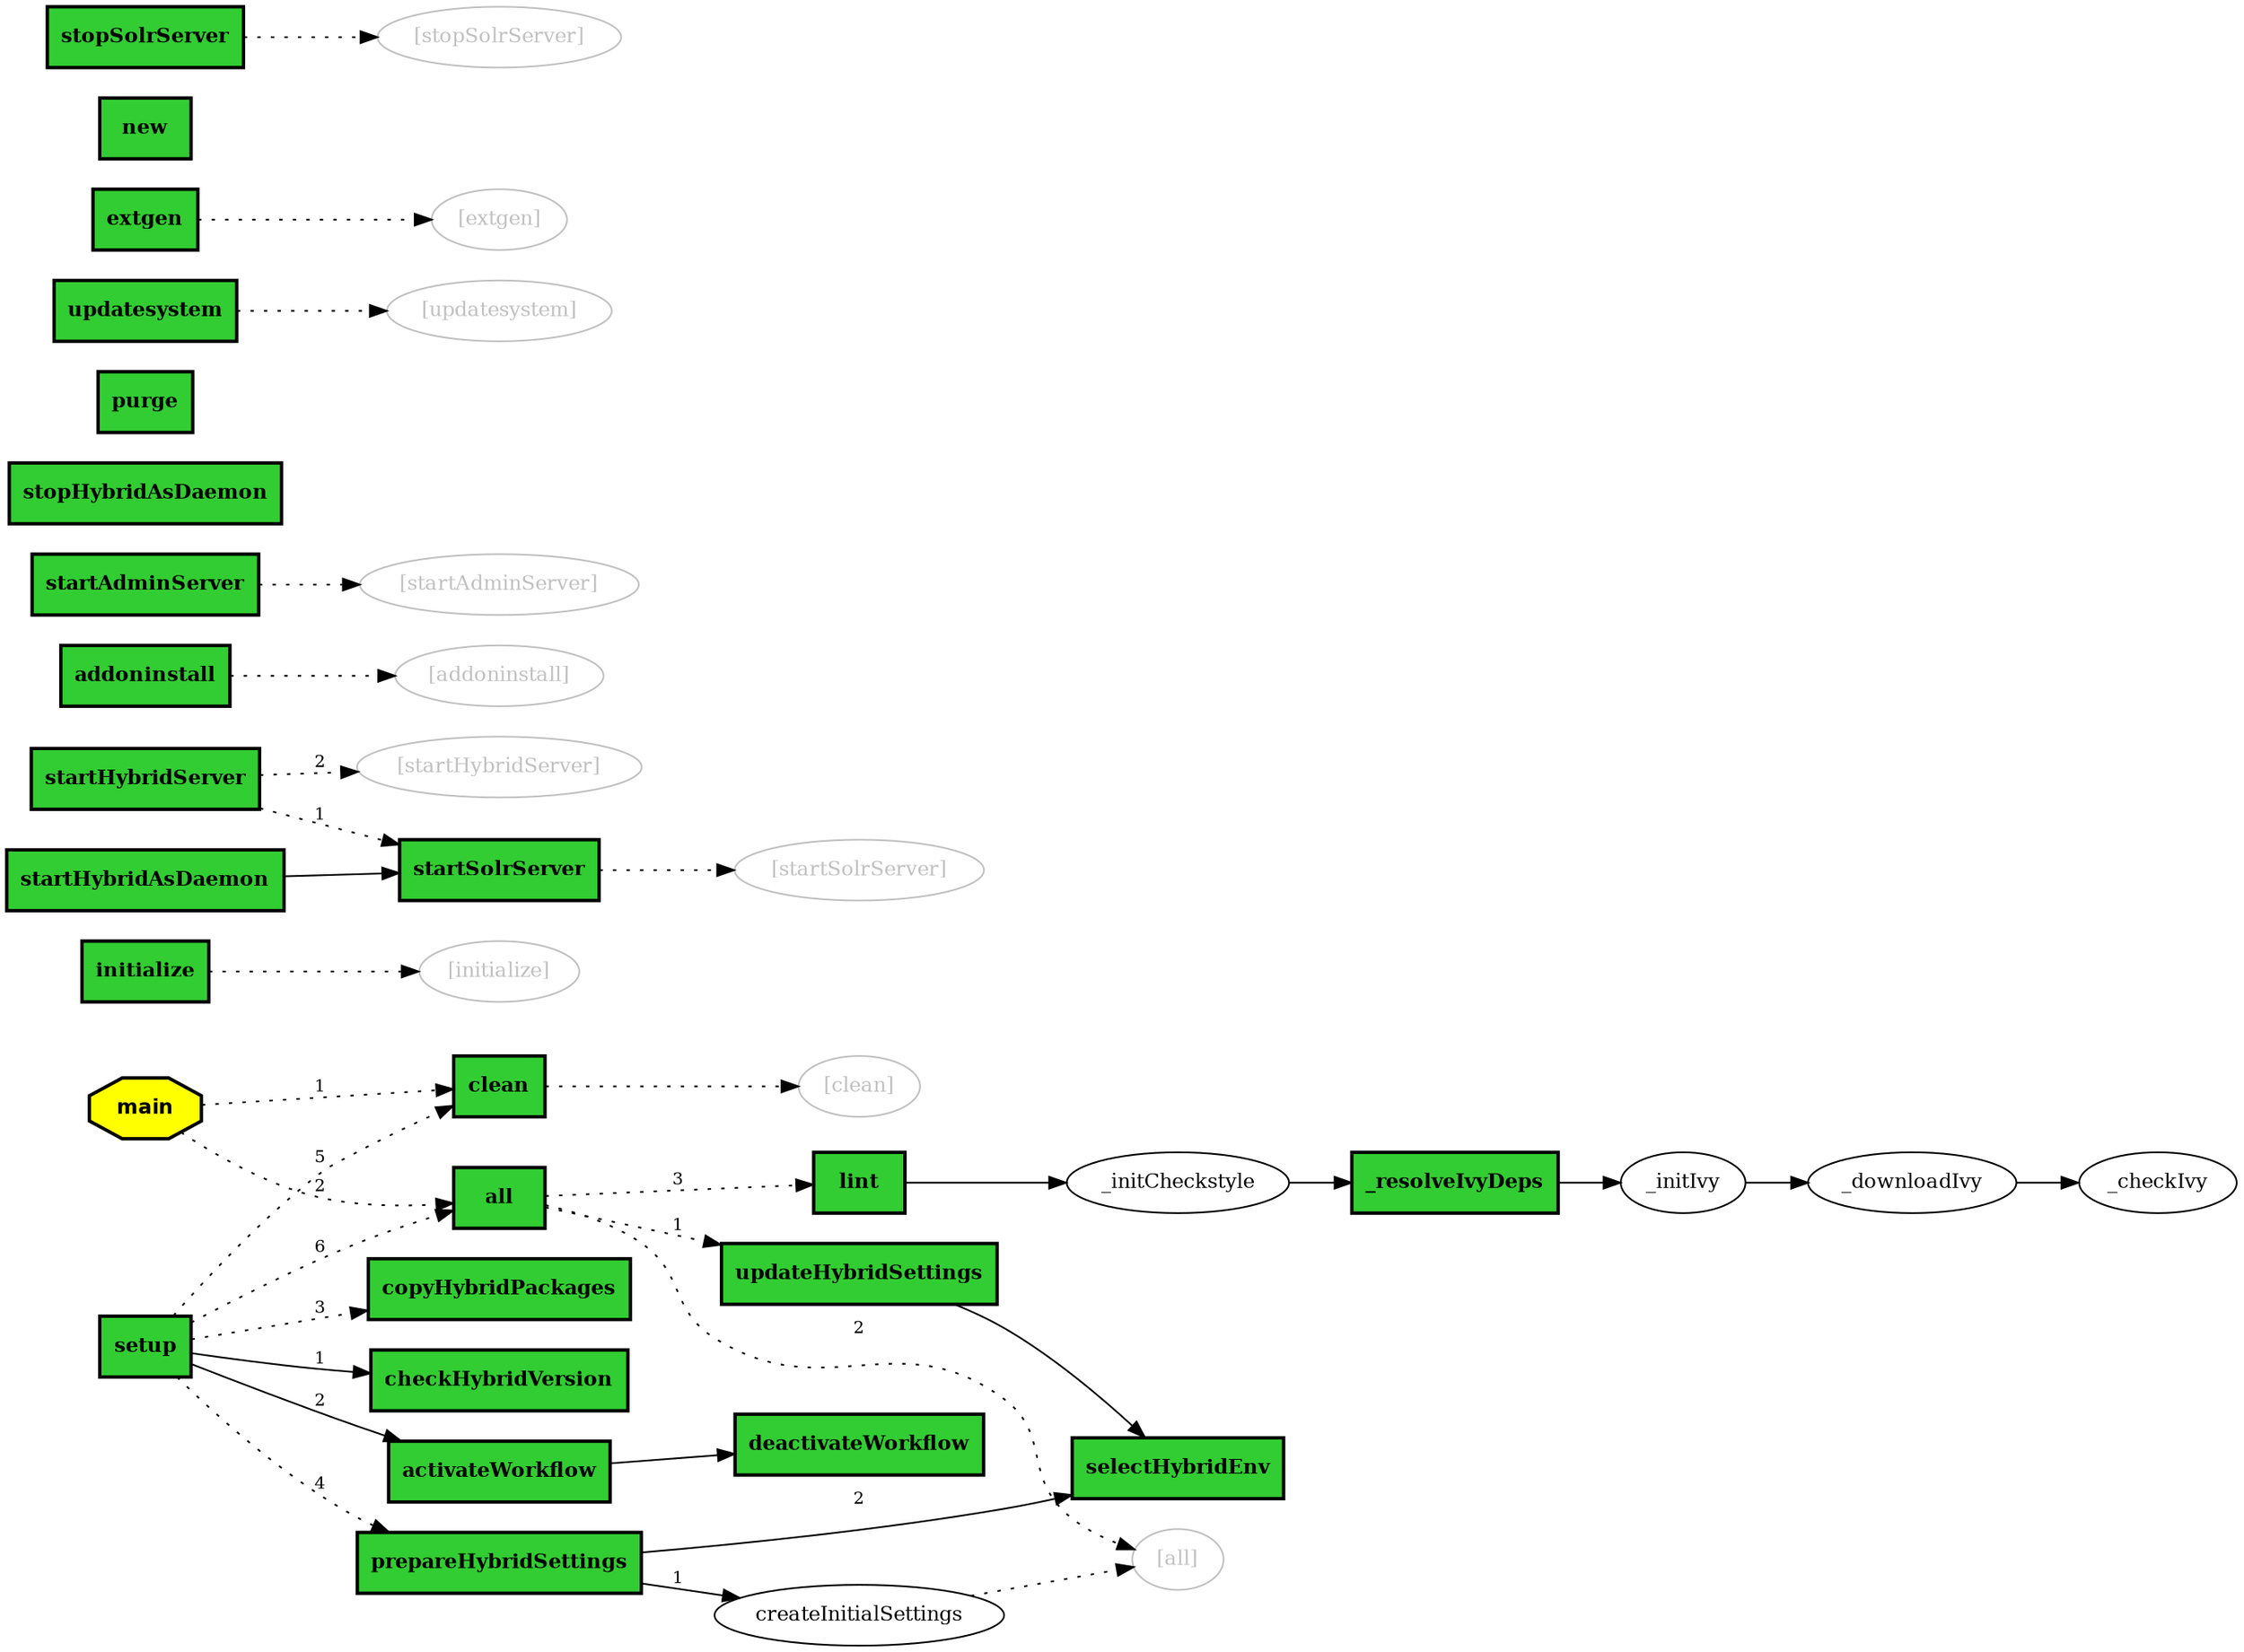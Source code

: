 digraph "EPMHBRS" {
graph [rankdir="LR"];
node [fontsize="12"];
edge [fontsize="10"];
"main" [shape=octagon,fillcolor="yellow",style="filled,bold",fontname="Helvetica-Bold",comment="synonyms to ${platform} clean all"];
"main" -> "clean" [label="1", fontsize="10",style="dotted"];
"main" -> "all" [label="2", fontsize="10",style="dotted"];

"initialize" [shape=box,fillcolor="limegreen",style="filled,bold",fontname="Times-Bold",comment="${platform} initialize"];
"initialize" -> "[initialize]" [fontsize="10",style="dotted"];

"updateHybridSettings" [shape=box,fillcolor="limegreen",style="filled,bold",fontname="Times-Bold",comment="update Hybrid environmental settings"];
"updateHybridSettings" -> "selectHybridEnv";

"all" [shape=box,fillcolor="limegreen",style="filled,bold",fontname="Times-Bold",comment="${platform} all"];
"all" -> "updateHybridSettings" [label="1", fontsize="10",style="dotted"];
"all" -> "[all]" [label="2", fontsize="10",style="dotted"];
"all" -> "lint" [label="3", fontsize="10",style="dotted"];

"lint" [shape=box,fillcolor="limegreen",style="filled,bold",fontname="Times-Bold",comment="Generates a report of code convention violations."];
"lint" -> "_initCheckstyle";

"startHybridServer" [shape=box,fillcolor="limegreen",style="filled,bold",fontname="Times-Bold",comment="${platform} startHybridServer"];
"startHybridServer" -> "startSolrServer" [label="1", fontsize="10",style="dotted"];
"startHybridServer" -> "[startHybridServer]" [label="2", fontsize="10",style="dotted"];

"_initIvy"
"_initIvy" -> "_downloadIvy";

"deactivateWorkflow" [shape=box,fillcolor="limegreen",style="filled,bold",fontname="Times-Bold",comment="deactivate GIT workflow"];

"_checkIvy"

"addoninstall" [shape=box,fillcolor="limegreen",style="filled,bold",fontname="Times-Bold",comment="${platform} addoninstall"];
"addoninstall" -> "[addoninstall]" [fontsize="10",style="dotted"];

"_initCheckstyle"
"_initCheckstyle" -> "_resolveIvyDeps";

"startAdminServer" [shape=box,fillcolor="limegreen",style="filled,bold",fontname="Times-Bold",comment="${platform} startAdminServer"];
"startAdminServer" -> "[startAdminServer]" [fontsize="10",style="dotted"];

"startSolrServer" [shape=box,fillcolor="limegreen",style="filled,bold",fontname="Times-Bold",comment="${platform} startSolrServer"];
"startSolrServer" -> "[startSolrServer]" [fontsize="10",style="dotted"];

"stopHybridAsDaemon" [shape=box,fillcolor="limegreen",style="filled,bold",fontname="Times-Bold",comment="Stop hybrid server in non-Windows OS in background"];

"purge" [shape=box,fillcolor="limegreen",style="filled,bold",fontname="Times-Bold",comment="purge all generated files/data & reset the intance back to zeor"];

"_downloadIvy"
"_downloadIvy" -> "_checkIvy";

"checkHybridVersion" [shape=box,fillcolor="limegreen",style="filled,bold",fontname="Times-Bold",comment="ensure there is a valid Hybrid package"];

"setup" [shape=box,fillcolor="limegreen",style="filled,bold",fontname="Times-Bold",comment="setup a Hybrid instance"];
"setup" -> "checkHybridVersion" [label="1"];
"setup" -> "activateWorkflow" [label="2"];
"setup" -> "copyHybridPackages" [label="3", fontsize="10",style="dotted"];
"setup" -> "prepareHybridSettings" [label="4", fontsize="10",style="dotted"];
"setup" -> "clean" [label="5", fontsize="10",style="dotted"];
"setup" -> "all" [label="6", fontsize="10",style="dotted"];

"prepareHybridSettings" [shape=box,fillcolor="limegreen",style="filled,bold",fontname="Times-Bold",comment="unify all Hybrid settings into etc folder"];
"prepareHybridSettings" -> "createInitialSettings" [label="1"];
"prepareHybridSettings" -> "selectHybridEnv" [label="2"];

"updatesystem" [shape=box,fillcolor="limegreen",style="filled,bold",fontname="Times-Bold",comment="${platform} updatesystem"];
"updatesystem" -> "[updatesystem]" [fontsize="10",style="dotted"];

"extgen" [shape=box,fillcolor="limegreen",style="filled,bold",fontname="Times-Bold",comment="${plaform} extgen"];
"extgen" -> "[extgen]" [fontsize="10",style="dotted"];

"_resolveIvyDeps" [shape=box,fillcolor="limegreen",style="filled,bold",fontname="Times-Bold",comment="retrieve dependencies with ivy"];
"_resolveIvyDeps" -> "_initIvy";

"new" [shape=box,fillcolor="limegreen",style="filled,bold",fontname="Times-Bold",comment="create a blank new Hybrid instance"];

"activateWorkflow" [shape=box,fillcolor="limegreen",style="filled,bold",fontname="Times-Bold",comment="activate GIT workflow"];
"activateWorkflow" -> "deactivateWorkflow";

"clean" [shape=box,fillcolor="limegreen",style="filled,bold",fontname="Times-Bold",comment="${platform} clean"];
"clean" -> "[clean]" [fontsize="10",style="dotted"];

"selectHybridEnv" [shape=box,fillcolor="limegreen",style="filled,bold",fontname="Times-Bold",comment="select environment settings for Hybrid via -Dhybrid.env. (default: local.properties)"];

"stopSolrServer" [shape=box,fillcolor="limegreen",style="filled,bold",fontname="Times-Bold",comment="${platform} stopSolrServer"];
"stopSolrServer" -> "[stopSolrServer]" [fontsize="10",style="dotted"];

"createInitialSettings"
"createInitialSettings" -> "[all]" [fontsize="10",style="dotted"];

"copyHybridPackages" [shape=box,fillcolor="limegreen",style="filled,bold",fontname="Times-Bold",comment="copy hybrid binary packages into base dir"];

"startHybridAsDaemon" [shape=box,fillcolor="limegreen",style="filled,bold",fontname="Times-Bold",comment="Start hybrid server in non-Windows OS in background"];
"startHybridAsDaemon" -> "startSolrServer";

"[initialize]" [color="gray",fontcolor="gray"];

"[all]" [color="gray",fontcolor="gray"];

"[startHybridServer]" [color="gray",fontcolor="gray"];

"[addoninstall]" [color="gray",fontcolor="gray"];

"[startAdminServer]" [color="gray",fontcolor="gray"];

"[startSolrServer]" [color="gray",fontcolor="gray"];

"[updatesystem]" [color="gray",fontcolor="gray"];

"[extgen]" [color="gray",fontcolor="gray"];

"[clean]" [color="gray",fontcolor="gray"];

"[stopSolrServer]" [color="gray",fontcolor="gray"];

}
